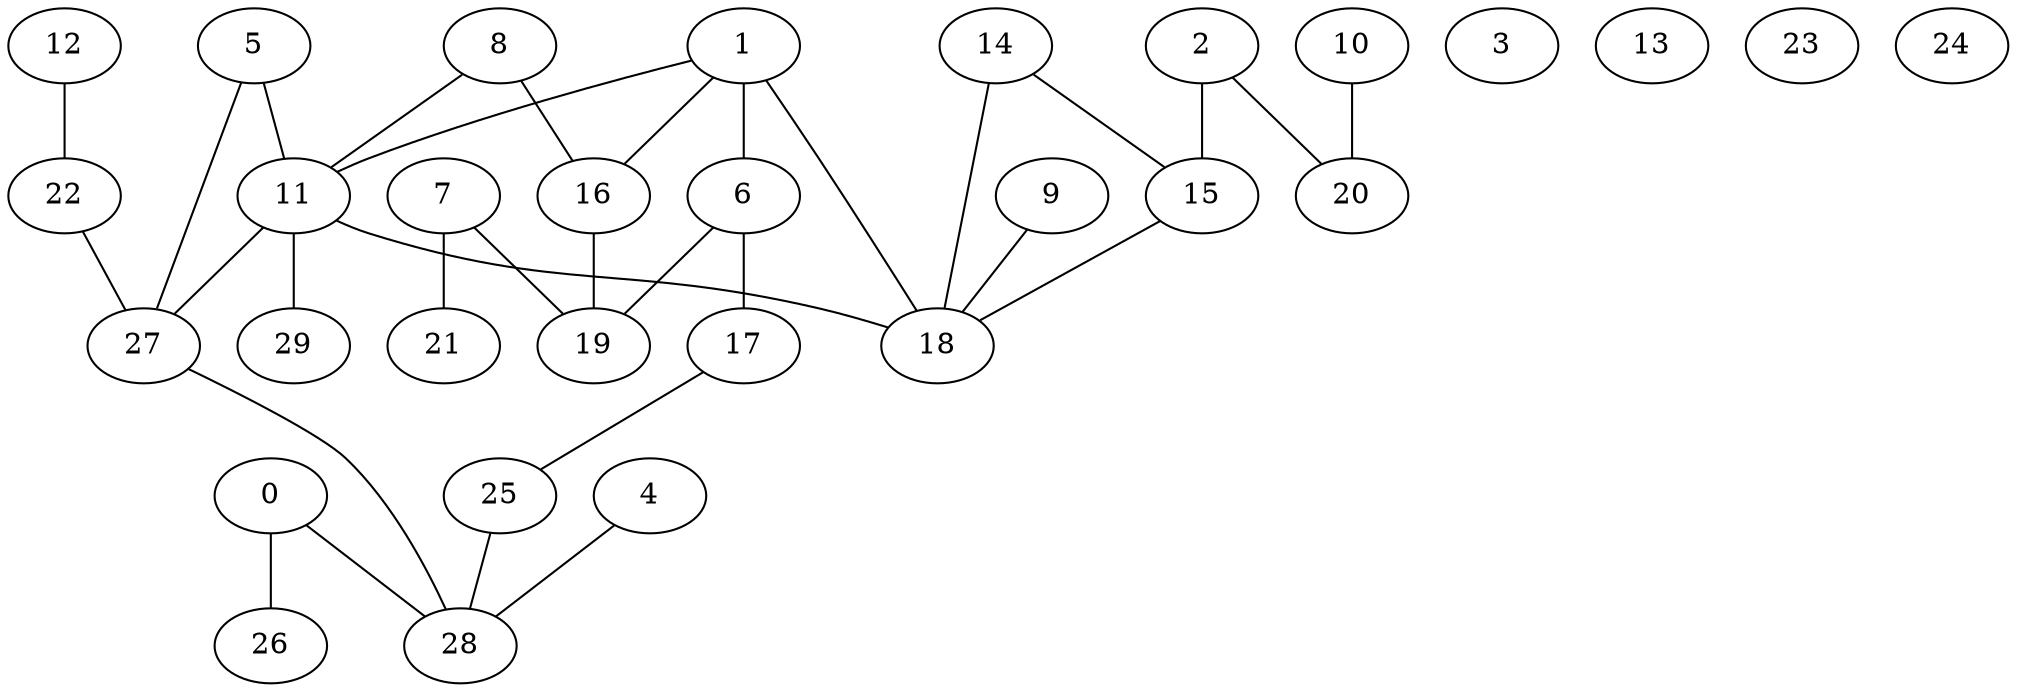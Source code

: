 graph {
0;
1;
2;
3;
4;
5;
6;
7;
8;
9;
10;
11;
12;
13;
14;
15;
16;
17;
18;
19;
20;
21;
22;
23;
24;
25;
26;
27;
28;
29;
0--26;
0--28;
1--6;
1--11;
1--16;
1--18;
2--15;
2--20;
4--28;
5--11;
5--27;
6--17;
6--19;
7--19;
7--21;
8--11;
8--16;
9--18;
10--20;
11--18;
11--27;
11--29;
12--22;
14--15;
14--18;
15--18;
16--19;
17--25;
22--27;
25--28;
27--28;
}